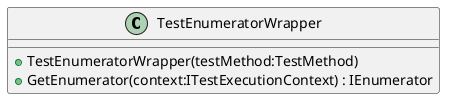 @startuml
class TestEnumeratorWrapper {
    + TestEnumeratorWrapper(testMethod:TestMethod)
    + GetEnumerator(context:ITestExecutionContext) : IEnumerator
}
@enduml
